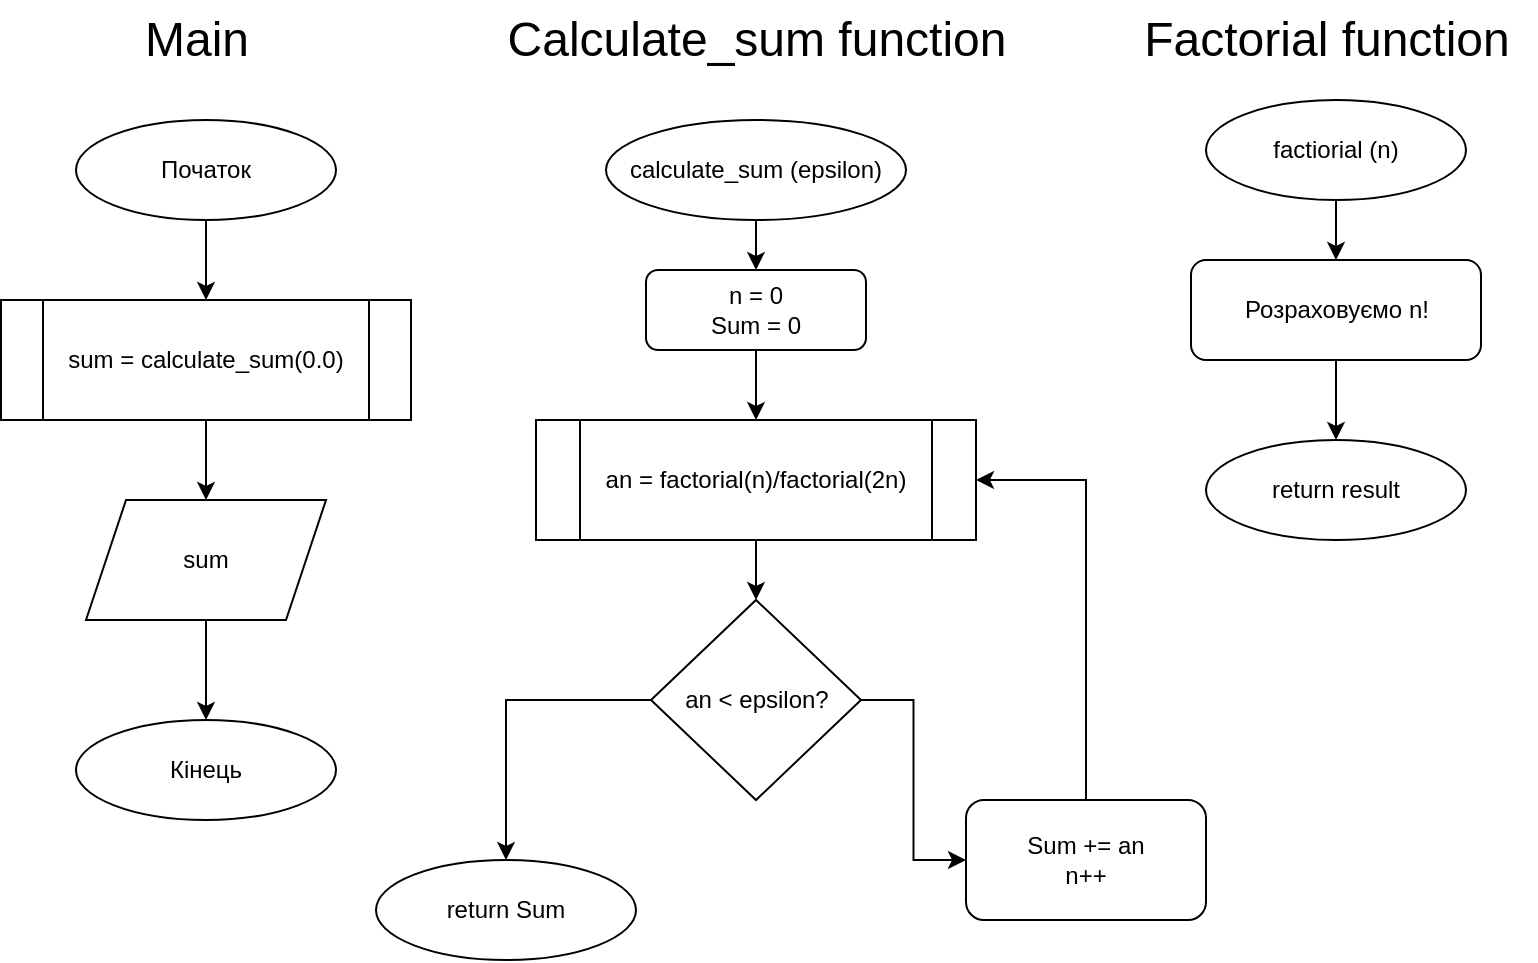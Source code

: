 <mxfile version="24.7.17">
  <diagram name="Page-1" id="XjKNdMhh2U0nfwWWohRo">
    <mxGraphModel dx="1518" dy="614" grid="1" gridSize="10" guides="1" tooltips="1" connect="1" arrows="1" fold="1" page="1" pageScale="1" pageWidth="850" pageHeight="1100" math="0" shadow="0">
      <root>
        <mxCell id="0" />
        <mxCell id="1" parent="0" />
        <mxCell id="MJ7d8MGrej0oFUK3ACLP-37" value="" style="edgeStyle=orthogonalEdgeStyle;rounded=0;orthogonalLoop=1;jettySize=auto;html=1;" edge="1" parent="1" source="MJ7d8MGrej0oFUK3ACLP-1" target="MJ7d8MGrej0oFUK3ACLP-35">
          <mxGeometry relative="1" as="geometry" />
        </mxCell>
        <mxCell id="MJ7d8MGrej0oFUK3ACLP-1" value="Початок" style="ellipse;whiteSpace=wrap;html=1;" vertex="1" parent="1">
          <mxGeometry x="120" y="90" width="130" height="50" as="geometry" />
        </mxCell>
        <mxCell id="MJ7d8MGrej0oFUK3ACLP-2" value="&lt;font style=&quot;font-size: 24px;&quot;&gt;Main&lt;/font&gt;" style="text;html=1;align=center;verticalAlign=middle;resizable=0;points=[];autosize=1;strokeColor=none;fillColor=none;" vertex="1" parent="1">
          <mxGeometry x="140" y="30" width="80" height="40" as="geometry" />
        </mxCell>
        <mxCell id="MJ7d8MGrej0oFUK3ACLP-3" value="&lt;font style=&quot;font-size: 24px;&quot;&gt;Factorial function&lt;/font&gt;" style="text;html=1;align=center;verticalAlign=middle;resizable=0;points=[];autosize=1;strokeColor=none;fillColor=none;" vertex="1" parent="1">
          <mxGeometry x="640" y="30" width="210" height="40" as="geometry" />
        </mxCell>
        <mxCell id="MJ7d8MGrej0oFUK3ACLP-7" style="edgeStyle=orthogonalEdgeStyle;rounded=0;orthogonalLoop=1;jettySize=auto;html=1;entryX=0.5;entryY=0;entryDx=0;entryDy=0;" edge="1" parent="1" source="MJ7d8MGrej0oFUK3ACLP-4" target="MJ7d8MGrej0oFUK3ACLP-5">
          <mxGeometry relative="1" as="geometry" />
        </mxCell>
        <mxCell id="MJ7d8MGrej0oFUK3ACLP-4" value="factiorial (n)" style="ellipse;whiteSpace=wrap;html=1;" vertex="1" parent="1">
          <mxGeometry x="685" y="80" width="130" height="50" as="geometry" />
        </mxCell>
        <mxCell id="MJ7d8MGrej0oFUK3ACLP-8" style="edgeStyle=orthogonalEdgeStyle;rounded=0;orthogonalLoop=1;jettySize=auto;html=1;entryX=0.5;entryY=0;entryDx=0;entryDy=0;" edge="1" parent="1" source="MJ7d8MGrej0oFUK3ACLP-5" target="MJ7d8MGrej0oFUK3ACLP-6">
          <mxGeometry relative="1" as="geometry" />
        </mxCell>
        <mxCell id="MJ7d8MGrej0oFUK3ACLP-5" value="Розраховуємо n!" style="rounded=1;whiteSpace=wrap;html=1;" vertex="1" parent="1">
          <mxGeometry x="677.5" y="160" width="145" height="50" as="geometry" />
        </mxCell>
        <mxCell id="MJ7d8MGrej0oFUK3ACLP-6" value="return result" style="ellipse;whiteSpace=wrap;html=1;" vertex="1" parent="1">
          <mxGeometry x="685" y="250" width="130" height="50" as="geometry" />
        </mxCell>
        <mxCell id="MJ7d8MGrej0oFUK3ACLP-9" value="&lt;font style=&quot;font-size: 24px;&quot;&gt;Calculate_sum function&lt;/font&gt;" style="text;html=1;align=center;verticalAlign=middle;resizable=0;points=[];autosize=1;strokeColor=none;fillColor=none;" vertex="1" parent="1">
          <mxGeometry x="325" y="30" width="270" height="40" as="geometry" />
        </mxCell>
        <mxCell id="MJ7d8MGrej0oFUK3ACLP-30" style="edgeStyle=orthogonalEdgeStyle;rounded=0;orthogonalLoop=1;jettySize=auto;html=1;entryX=0.5;entryY=0;entryDx=0;entryDy=0;" edge="1" parent="1" source="MJ7d8MGrej0oFUK3ACLP-11" target="MJ7d8MGrej0oFUK3ACLP-16">
          <mxGeometry relative="1" as="geometry" />
        </mxCell>
        <mxCell id="MJ7d8MGrej0oFUK3ACLP-11" value="calculate_sum (epsilon)" style="ellipse;whiteSpace=wrap;html=1;" vertex="1" parent="1">
          <mxGeometry x="385" y="90" width="150" height="50" as="geometry" />
        </mxCell>
        <mxCell id="MJ7d8MGrej0oFUK3ACLP-14" value="return Sum" style="ellipse;whiteSpace=wrap;html=1;" vertex="1" parent="1">
          <mxGeometry x="270" y="460" width="130" height="50" as="geometry" />
        </mxCell>
        <mxCell id="MJ7d8MGrej0oFUK3ACLP-27" style="edgeStyle=orthogonalEdgeStyle;rounded=0;orthogonalLoop=1;jettySize=auto;html=1;entryX=0.5;entryY=0;entryDx=0;entryDy=0;" edge="1" parent="1" source="MJ7d8MGrej0oFUK3ACLP-16" target="MJ7d8MGrej0oFUK3ACLP-19">
          <mxGeometry relative="1" as="geometry" />
        </mxCell>
        <mxCell id="MJ7d8MGrej0oFUK3ACLP-16" value="&lt;div&gt;n = 0&lt;/div&gt;&lt;div&gt;Sum = 0&lt;/div&gt;" style="rounded=1;whiteSpace=wrap;html=1;" vertex="1" parent="1">
          <mxGeometry x="405" y="165" width="110" height="40" as="geometry" />
        </mxCell>
        <mxCell id="MJ7d8MGrej0oFUK3ACLP-26" style="edgeStyle=orthogonalEdgeStyle;rounded=0;orthogonalLoop=1;jettySize=auto;html=1;entryX=0.5;entryY=0;entryDx=0;entryDy=0;" edge="1" parent="1" source="MJ7d8MGrej0oFUK3ACLP-19" target="MJ7d8MGrej0oFUK3ACLP-21">
          <mxGeometry relative="1" as="geometry" />
        </mxCell>
        <mxCell id="MJ7d8MGrej0oFUK3ACLP-19" value="an = factorial(n)/factorial(2n)" style="shape=process;whiteSpace=wrap;html=1;backgroundOutline=1;" vertex="1" parent="1">
          <mxGeometry x="350" y="240" width="220" height="60" as="geometry" />
        </mxCell>
        <mxCell id="MJ7d8MGrej0oFUK3ACLP-22" style="edgeStyle=orthogonalEdgeStyle;rounded=0;orthogonalLoop=1;jettySize=auto;html=1;entryX=0.5;entryY=0;entryDx=0;entryDy=0;" edge="1" parent="1" source="MJ7d8MGrej0oFUK3ACLP-21" target="MJ7d8MGrej0oFUK3ACLP-14">
          <mxGeometry relative="1" as="geometry" />
        </mxCell>
        <mxCell id="MJ7d8MGrej0oFUK3ACLP-25" style="edgeStyle=orthogonalEdgeStyle;rounded=0;orthogonalLoop=1;jettySize=auto;html=1;entryX=0;entryY=0.5;entryDx=0;entryDy=0;" edge="1" parent="1" source="MJ7d8MGrej0oFUK3ACLP-21" target="MJ7d8MGrej0oFUK3ACLP-23">
          <mxGeometry relative="1" as="geometry" />
        </mxCell>
        <mxCell id="MJ7d8MGrej0oFUK3ACLP-21" value="an &amp;lt; epsilon?" style="rhombus;whiteSpace=wrap;html=1;" vertex="1" parent="1">
          <mxGeometry x="407.5" y="330" width="105" height="100" as="geometry" />
        </mxCell>
        <mxCell id="MJ7d8MGrej0oFUK3ACLP-24" style="edgeStyle=orthogonalEdgeStyle;rounded=0;orthogonalLoop=1;jettySize=auto;html=1;entryX=1;entryY=0.5;entryDx=0;entryDy=0;" edge="1" parent="1" source="MJ7d8MGrej0oFUK3ACLP-23" target="MJ7d8MGrej0oFUK3ACLP-19">
          <mxGeometry relative="1" as="geometry" />
        </mxCell>
        <mxCell id="MJ7d8MGrej0oFUK3ACLP-23" value="Sum += an&lt;div&gt;n++&lt;/div&gt;" style="rounded=1;whiteSpace=wrap;html=1;" vertex="1" parent="1">
          <mxGeometry x="565" y="430" width="120" height="60" as="geometry" />
        </mxCell>
        <mxCell id="MJ7d8MGrej0oFUK3ACLP-32" value="Кінець" style="ellipse;whiteSpace=wrap;html=1;" vertex="1" parent="1">
          <mxGeometry x="120" y="390" width="130" height="50" as="geometry" />
        </mxCell>
        <mxCell id="MJ7d8MGrej0oFUK3ACLP-38" value="" style="edgeStyle=orthogonalEdgeStyle;rounded=0;orthogonalLoop=1;jettySize=auto;html=1;" edge="1" parent="1" source="MJ7d8MGrej0oFUK3ACLP-35" target="MJ7d8MGrej0oFUK3ACLP-36">
          <mxGeometry relative="1" as="geometry" />
        </mxCell>
        <mxCell id="MJ7d8MGrej0oFUK3ACLP-35" value="sum = calculate_sum(0.0)" style="shape=process;whiteSpace=wrap;html=1;backgroundOutline=1;" vertex="1" parent="1">
          <mxGeometry x="82.5" y="180" width="205" height="60" as="geometry" />
        </mxCell>
        <mxCell id="MJ7d8MGrej0oFUK3ACLP-39" value="" style="edgeStyle=orthogonalEdgeStyle;rounded=0;orthogonalLoop=1;jettySize=auto;html=1;" edge="1" parent="1" source="MJ7d8MGrej0oFUK3ACLP-36" target="MJ7d8MGrej0oFUK3ACLP-32">
          <mxGeometry relative="1" as="geometry" />
        </mxCell>
        <mxCell id="MJ7d8MGrej0oFUK3ACLP-36" value="sum" style="shape=parallelogram;perimeter=parallelogramPerimeter;whiteSpace=wrap;html=1;fixedSize=1;" vertex="1" parent="1">
          <mxGeometry x="125" y="280" width="120" height="60" as="geometry" />
        </mxCell>
      </root>
    </mxGraphModel>
  </diagram>
</mxfile>
